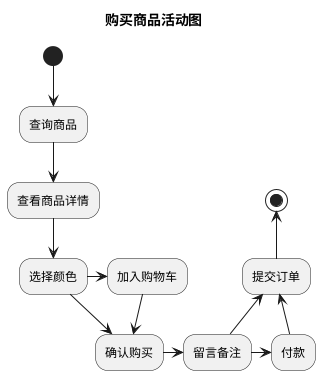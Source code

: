 @startuml

title 购买商品活动图

(*) --> 查询商品
--> 查看商品详情
--> 选择颜色
选择颜色 -> 确认购买
选择颜色 -> 加入购物车
加入购物车 --> 确认购买
-> 留言备注
-up-> 提交订单
留言备注 -> 付款
付款 -> 提交订单
-up-> (*)

@enduml